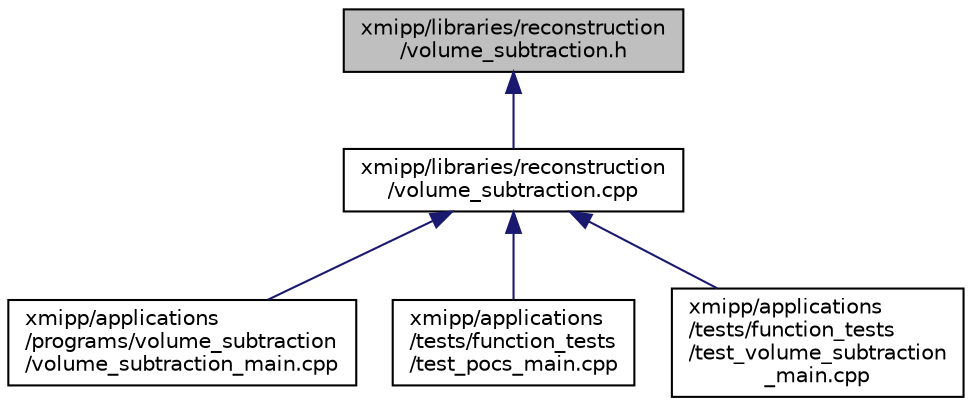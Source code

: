 digraph "xmipp/libraries/reconstruction/volume_subtraction.h"
{
  edge [fontname="Helvetica",fontsize="10",labelfontname="Helvetica",labelfontsize="10"];
  node [fontname="Helvetica",fontsize="10",shape=record];
  Node93 [label="xmipp/libraries/reconstruction\l/volume_subtraction.h",height=0.2,width=0.4,color="black", fillcolor="grey75", style="filled", fontcolor="black"];
  Node93 -> Node94 [dir="back",color="midnightblue",fontsize="10",style="solid",fontname="Helvetica"];
  Node94 [label="xmipp/libraries/reconstruction\l/volume_subtraction.cpp",height=0.2,width=0.4,color="black", fillcolor="white", style="filled",URL="$volume__subtraction_8cpp.html"];
  Node94 -> Node95 [dir="back",color="midnightblue",fontsize="10",style="solid",fontname="Helvetica"];
  Node95 [label="xmipp/applications\l/programs/volume_subtraction\l/volume_subtraction_main.cpp",height=0.2,width=0.4,color="black", fillcolor="white", style="filled",URL="$volume__subtraction__main_8cpp.html"];
  Node94 -> Node96 [dir="back",color="midnightblue",fontsize="10",style="solid",fontname="Helvetica"];
  Node96 [label="xmipp/applications\l/tests/function_tests\l/test_pocs_main.cpp",height=0.2,width=0.4,color="black", fillcolor="white", style="filled",URL="$test__pocs__main_8cpp.html"];
  Node94 -> Node97 [dir="back",color="midnightblue",fontsize="10",style="solid",fontname="Helvetica"];
  Node97 [label="xmipp/applications\l/tests/function_tests\l/test_volume_subtraction\l_main.cpp",height=0.2,width=0.4,color="black", fillcolor="white", style="filled",URL="$test__volume__subtraction__main_8cpp.html"];
}
